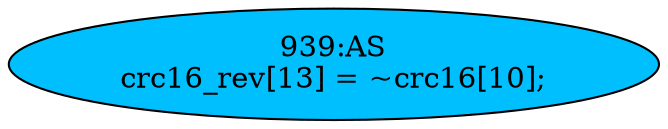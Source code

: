 strict digraph "" {
	node [label="\N"];
	"939:AS"	 [ast="<pyverilog.vparser.ast.Assign object at 0x7f55d3d0f390>",
		def_var="['crc16_rev']",
		fillcolor=deepskyblue,
		label="939:AS
crc16_rev[13] = ~crc16[10];",
		statements="[]",
		style=filled,
		typ=Assign,
		use_var="['crc16']"];
}
